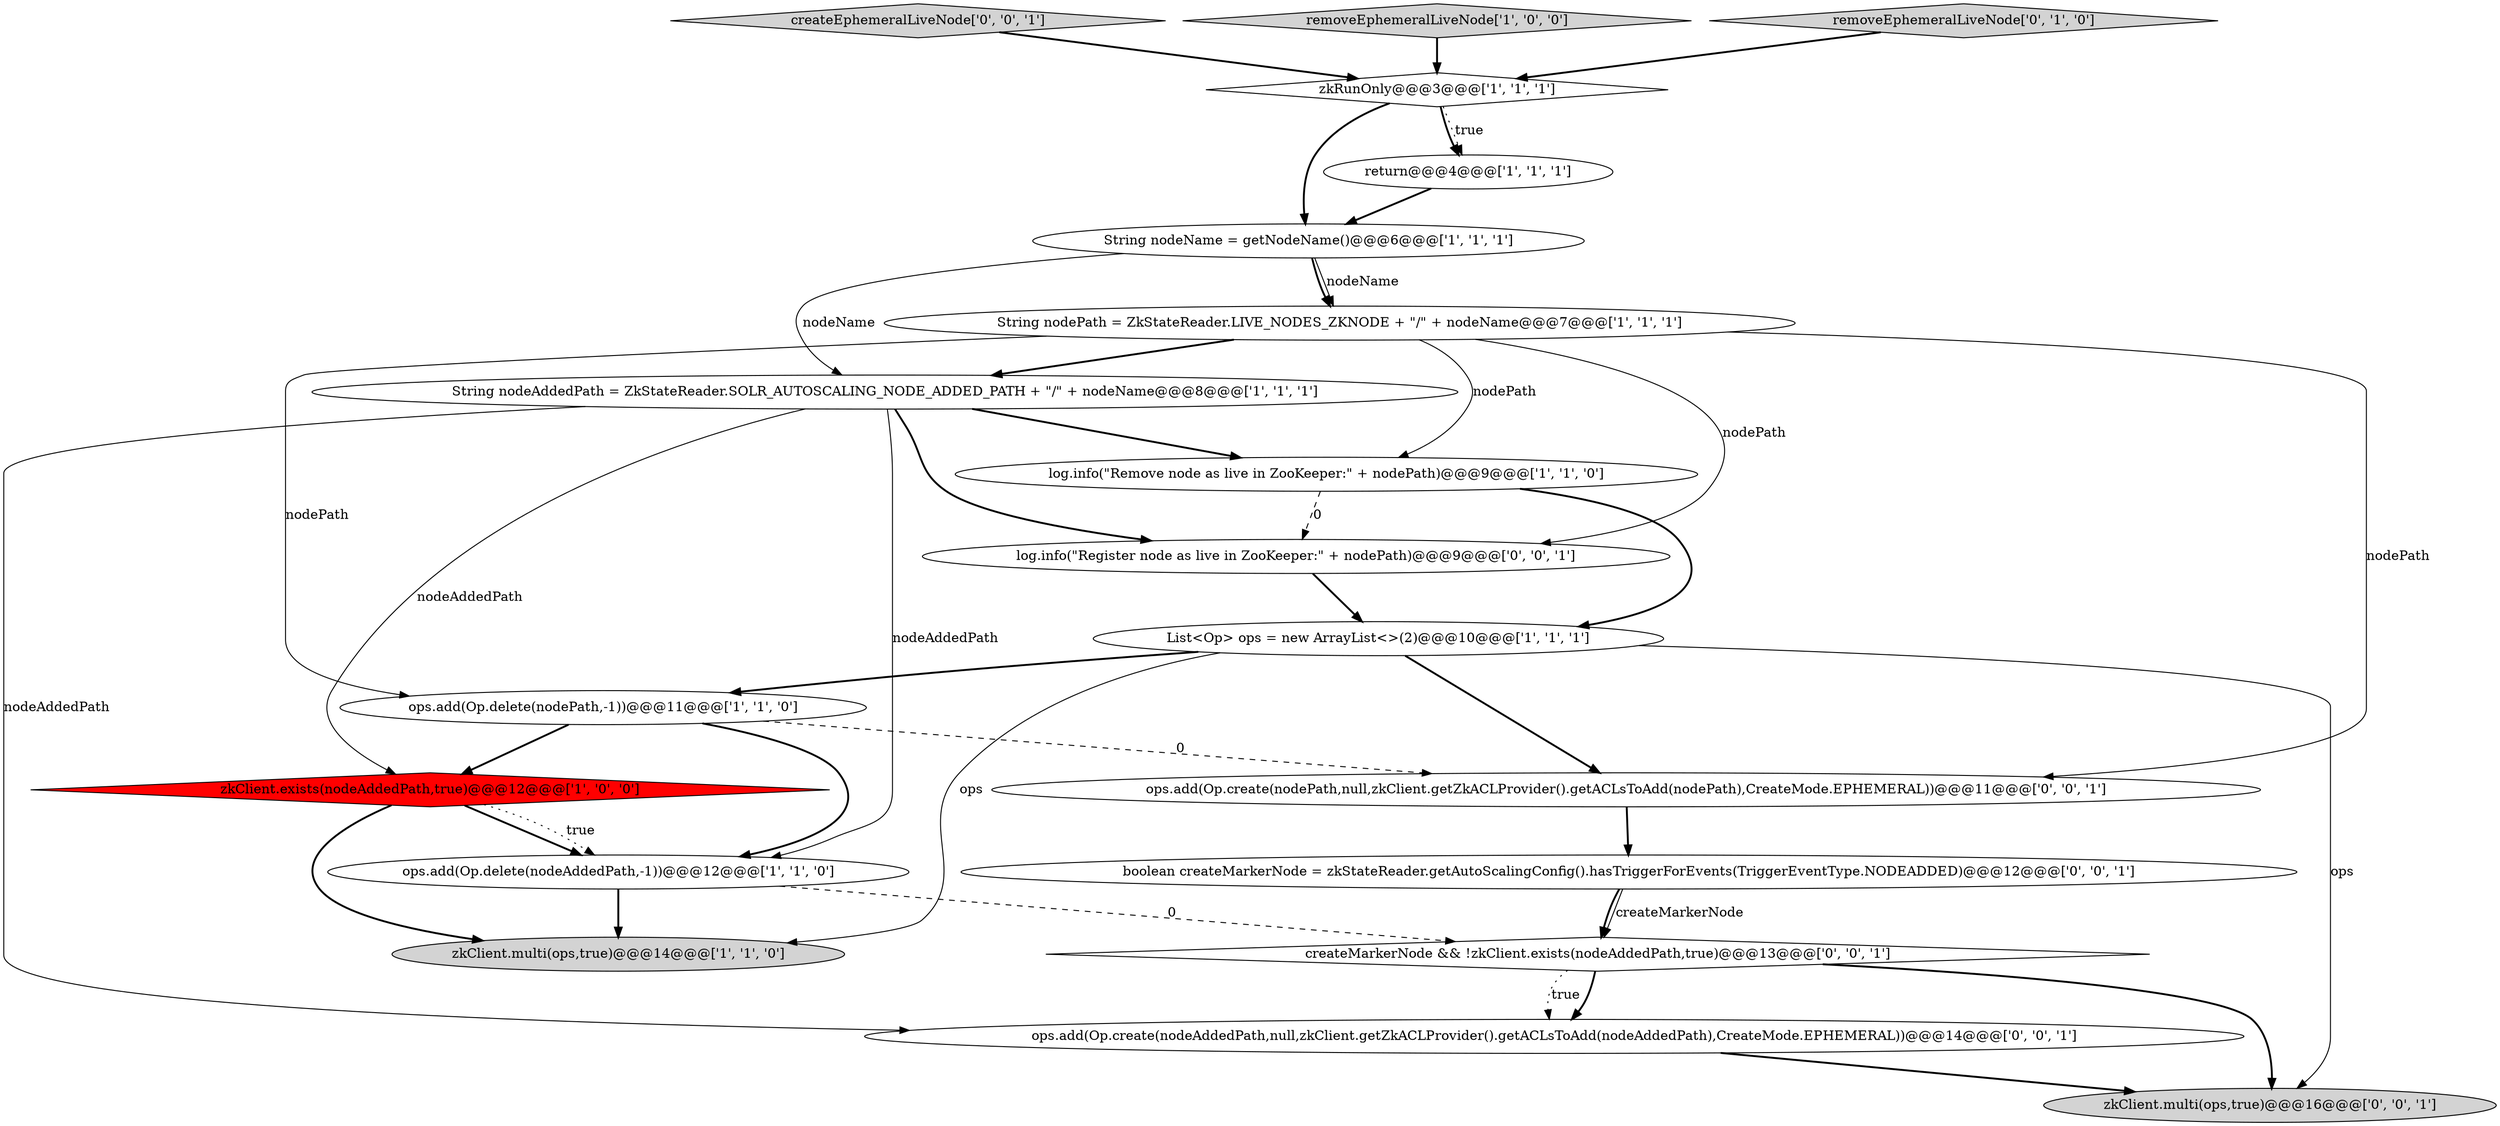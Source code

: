 digraph {
19 [style = filled, label = "createEphemeralLiveNode['0', '0', '1']", fillcolor = lightgray, shape = diamond image = "AAA0AAABBB3BBB"];
3 [style = filled, label = "zkRunOnly@@@3@@@['1', '1', '1']", fillcolor = white, shape = diamond image = "AAA0AAABBB1BBB"];
16 [style = filled, label = "zkClient.multi(ops,true)@@@16@@@['0', '0', '1']", fillcolor = lightgray, shape = ellipse image = "AAA0AAABBB3BBB"];
10 [style = filled, label = "log.info(\"Remove node as live in ZooKeeper:\" + nodePath)@@@9@@@['1', '1', '0']", fillcolor = white, shape = ellipse image = "AAA0AAABBB1BBB"];
6 [style = filled, label = "removeEphemeralLiveNode['1', '0', '0']", fillcolor = lightgray, shape = diamond image = "AAA0AAABBB1BBB"];
2 [style = filled, label = "String nodeAddedPath = ZkStateReader.SOLR_AUTOSCALING_NODE_ADDED_PATH + \"/\" + nodeName@@@8@@@['1', '1', '1']", fillcolor = white, shape = ellipse image = "AAA0AAABBB1BBB"];
8 [style = filled, label = "List<Op> ops = new ArrayList<>(2)@@@10@@@['1', '1', '1']", fillcolor = white, shape = ellipse image = "AAA0AAABBB1BBB"];
13 [style = filled, label = "log.info(\"Register node as live in ZooKeeper:\" + nodePath)@@@9@@@['0', '0', '1']", fillcolor = white, shape = ellipse image = "AAA0AAABBB3BBB"];
1 [style = filled, label = "zkClient.multi(ops,true)@@@14@@@['1', '1', '0']", fillcolor = lightgray, shape = ellipse image = "AAA0AAABBB1BBB"];
5 [style = filled, label = "String nodeName = getNodeName()@@@6@@@['1', '1', '1']", fillcolor = white, shape = ellipse image = "AAA0AAABBB1BBB"];
7 [style = filled, label = "ops.add(Op.delete(nodeAddedPath,-1))@@@12@@@['1', '1', '0']", fillcolor = white, shape = ellipse image = "AAA0AAABBB1BBB"];
0 [style = filled, label = "zkClient.exists(nodeAddedPath,true)@@@12@@@['1', '0', '0']", fillcolor = red, shape = diamond image = "AAA1AAABBB1BBB"];
9 [style = filled, label = "String nodePath = ZkStateReader.LIVE_NODES_ZKNODE + \"/\" + nodeName@@@7@@@['1', '1', '1']", fillcolor = white, shape = ellipse image = "AAA0AAABBB1BBB"];
14 [style = filled, label = "boolean createMarkerNode = zkStateReader.getAutoScalingConfig().hasTriggerForEvents(TriggerEventType.NODEADDED)@@@12@@@['0', '0', '1']", fillcolor = white, shape = ellipse image = "AAA0AAABBB3BBB"];
4 [style = filled, label = "ops.add(Op.delete(nodePath,-1))@@@11@@@['1', '1', '0']", fillcolor = white, shape = ellipse image = "AAA0AAABBB1BBB"];
15 [style = filled, label = "ops.add(Op.create(nodeAddedPath,null,zkClient.getZkACLProvider().getACLsToAdd(nodeAddedPath),CreateMode.EPHEMERAL))@@@14@@@['0', '0', '1']", fillcolor = white, shape = ellipse image = "AAA0AAABBB3BBB"];
18 [style = filled, label = "createMarkerNode && !zkClient.exists(nodeAddedPath,true)@@@13@@@['0', '0', '1']", fillcolor = white, shape = diamond image = "AAA0AAABBB3BBB"];
12 [style = filled, label = "removeEphemeralLiveNode['0', '1', '0']", fillcolor = lightgray, shape = diamond image = "AAA0AAABBB2BBB"];
17 [style = filled, label = "ops.add(Op.create(nodePath,null,zkClient.getZkACLProvider().getACLsToAdd(nodePath),CreateMode.EPHEMERAL))@@@11@@@['0', '0', '1']", fillcolor = white, shape = ellipse image = "AAA0AAABBB3BBB"];
11 [style = filled, label = "return@@@4@@@['1', '1', '1']", fillcolor = white, shape = ellipse image = "AAA0AAABBB1BBB"];
3->11 [style = dotted, label="true"];
2->15 [style = solid, label="nodeAddedPath"];
6->3 [style = bold, label=""];
2->0 [style = solid, label="nodeAddedPath"];
7->1 [style = bold, label=""];
7->18 [style = dashed, label="0"];
5->9 [style = bold, label=""];
2->7 [style = solid, label="nodeAddedPath"];
4->17 [style = dashed, label="0"];
8->16 [style = solid, label="ops"];
9->2 [style = bold, label=""];
14->18 [style = solid, label="createMarkerNode"];
18->15 [style = bold, label=""];
18->15 [style = dotted, label="true"];
3->11 [style = bold, label=""];
9->13 [style = solid, label="nodePath"];
10->13 [style = dashed, label="0"];
2->10 [style = bold, label=""];
15->16 [style = bold, label=""];
4->7 [style = bold, label=""];
4->0 [style = bold, label=""];
2->13 [style = bold, label=""];
0->7 [style = bold, label=""];
8->17 [style = bold, label=""];
11->5 [style = bold, label=""];
3->5 [style = bold, label=""];
9->17 [style = solid, label="nodePath"];
10->8 [style = bold, label=""];
17->14 [style = bold, label=""];
5->9 [style = solid, label="nodeName"];
0->1 [style = bold, label=""];
9->10 [style = solid, label="nodePath"];
5->2 [style = solid, label="nodeName"];
14->18 [style = bold, label=""];
12->3 [style = bold, label=""];
8->4 [style = bold, label=""];
9->4 [style = solid, label="nodePath"];
13->8 [style = bold, label=""];
8->1 [style = solid, label="ops"];
19->3 [style = bold, label=""];
0->7 [style = dotted, label="true"];
18->16 [style = bold, label=""];
}
